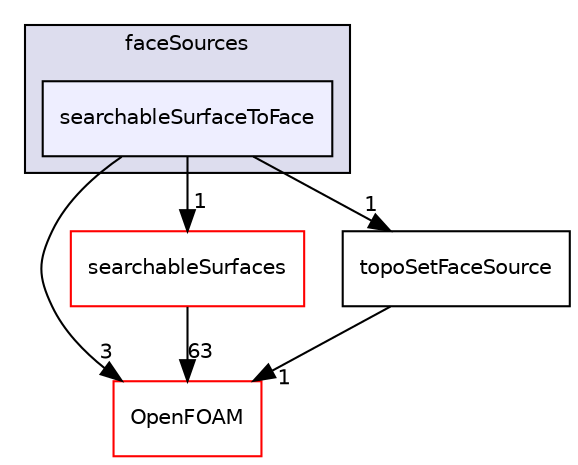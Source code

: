 digraph "src/meshTools/sets/faceSources/searchableSurfaceToFace" {
  bgcolor=transparent;
  compound=true
  node [ fontsize="10", fontname="Helvetica"];
  edge [ labelfontsize="10", labelfontname="Helvetica"];
  subgraph clusterdir_ca21e004451e80f3d57c68df6e02dd61 {
    graph [ bgcolor="#ddddee", pencolor="black", label="faceSources" fontname="Helvetica", fontsize="10", URL="dir_ca21e004451e80f3d57c68df6e02dd61.html"]
  dir_8b7a0a945dcc1d1bdd3c46f7cf10cd3c [shape=box, label="searchableSurfaceToFace", style="filled", fillcolor="#eeeeff", pencolor="black", URL="dir_8b7a0a945dcc1d1bdd3c46f7cf10cd3c.html"];
  }
  dir_c5473ff19b20e6ec4dfe5c310b3778a8 [shape=box label="OpenFOAM" color="red" URL="dir_c5473ff19b20e6ec4dfe5c310b3778a8.html"];
  dir_fdba7555f757b9c8126275cbaccc3a14 [shape=box label="searchableSurfaces" color="red" URL="dir_fdba7555f757b9c8126275cbaccc3a14.html"];
  dir_ae8f43ec8eebd5a3dd10513e500cf0dd [shape=box label="topoSetFaceSource" URL="dir_ae8f43ec8eebd5a3dd10513e500cf0dd.html"];
  dir_8b7a0a945dcc1d1bdd3c46f7cf10cd3c->dir_c5473ff19b20e6ec4dfe5c310b3778a8 [headlabel="3", labeldistance=1.5 headhref="dir_002090_002151.html"];
  dir_8b7a0a945dcc1d1bdd3c46f7cf10cd3c->dir_fdba7555f757b9c8126275cbaccc3a14 [headlabel="1", labeldistance=1.5 headhref="dir_002090_002033.html"];
  dir_8b7a0a945dcc1d1bdd3c46f7cf10cd3c->dir_ae8f43ec8eebd5a3dd10513e500cf0dd [headlabel="1", labeldistance=1.5 headhref="dir_002090_002092.html"];
  dir_fdba7555f757b9c8126275cbaccc3a14->dir_c5473ff19b20e6ec4dfe5c310b3778a8 [headlabel="63", labeldistance=1.5 headhref="dir_002033_002151.html"];
  dir_ae8f43ec8eebd5a3dd10513e500cf0dd->dir_c5473ff19b20e6ec4dfe5c310b3778a8 [headlabel="1", labeldistance=1.5 headhref="dir_002092_002151.html"];
}
